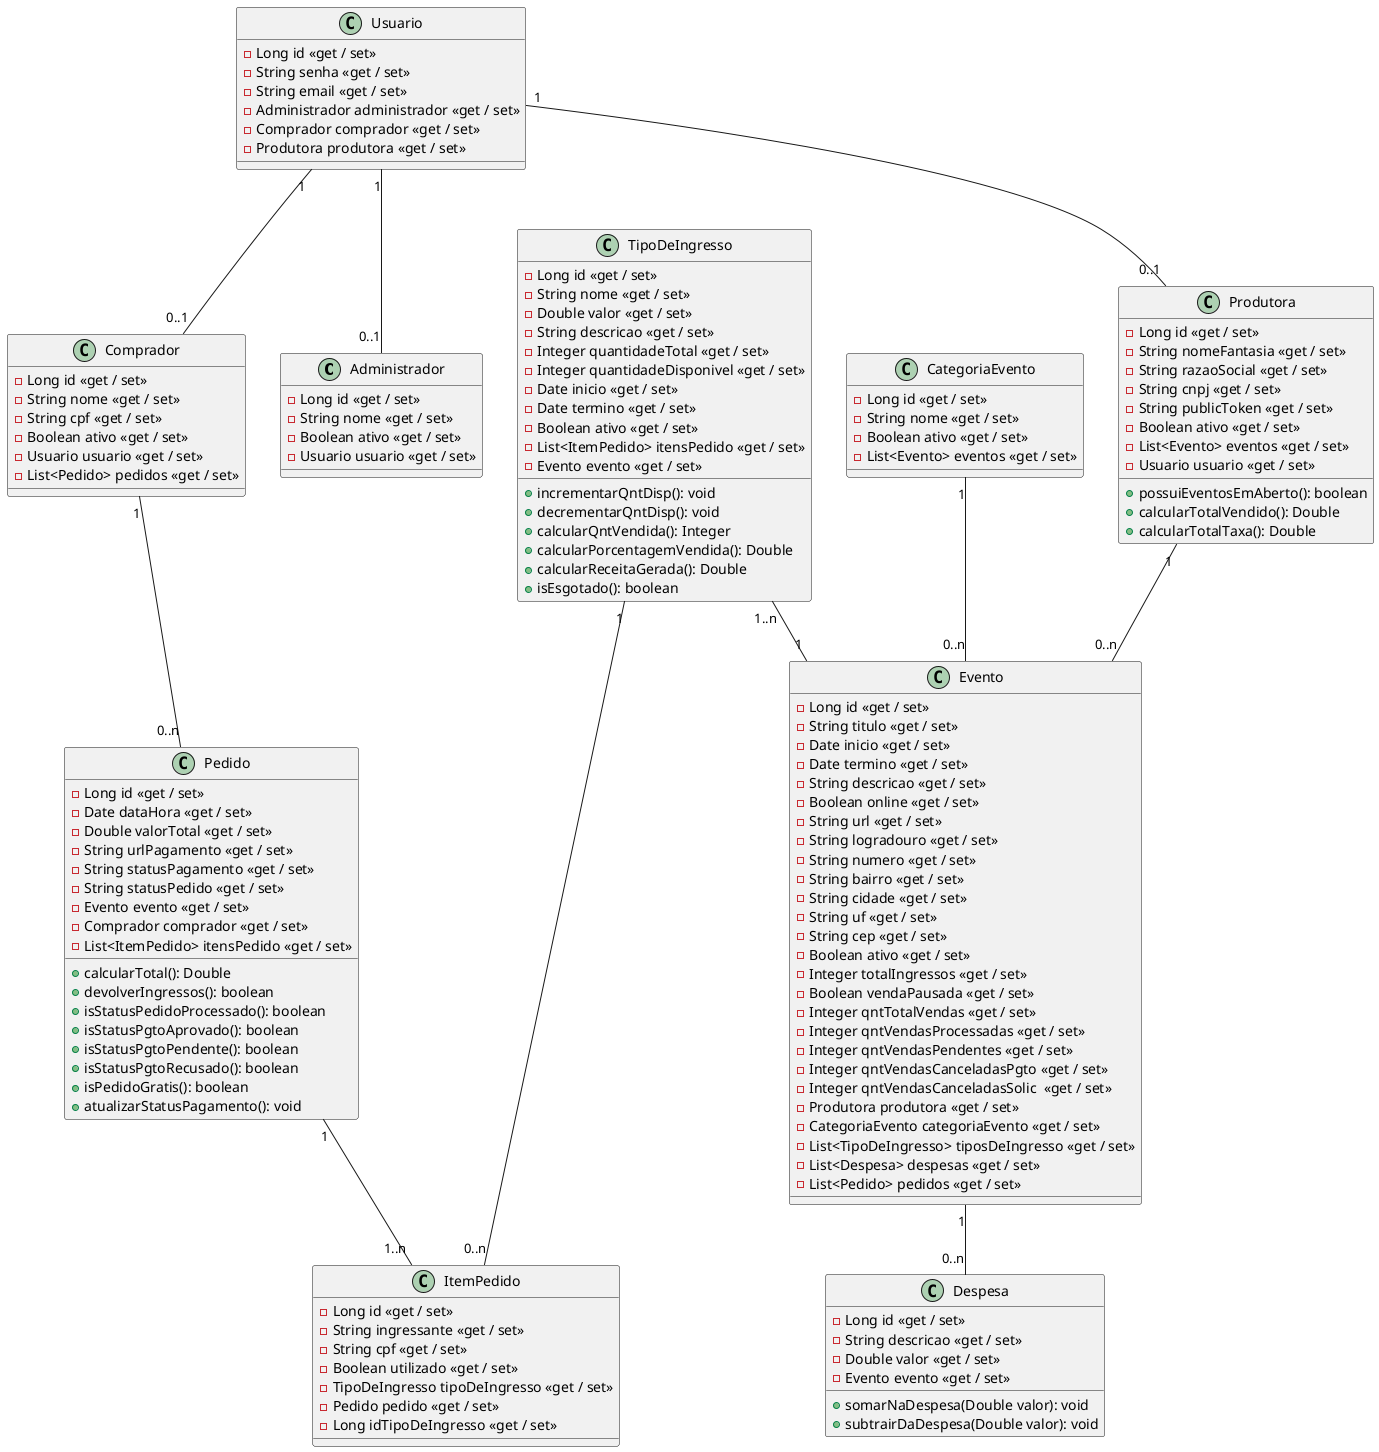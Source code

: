 @startuml Diagrama de Classes

class Administrador {
  - Long id <<get / set>>
  - String nome <<get / set>>
  - Boolean ativo <<get / set>>
  - Usuario usuario <<get / set>>
}

class CategoriaEvento {
  - Long id <<get / set>>
  - String nome <<get / set>>
  - Boolean ativo <<get / set>>
  - List<Evento> eventos <<get / set>>
}

class Comprador {
  - Long id <<get / set>>
  - String nome <<get / set>>
  - String cpf <<get / set>>
  - Boolean ativo <<get / set>>
  - Usuario usuario <<get / set>>
  - List<Pedido> pedidos <<get / set>>
}

class Despesa {
  - Long id <<get / set>>
  - String descricao <<get / set>>
  - Double valor <<get / set>>
  - Evento evento <<get / set>>

  + somarNaDespesa(Double valor): void
  + subtrairDaDespesa(Double valor): void
}

class Evento {
  - Long id <<get / set>>
  - String titulo <<get / set>>
  - Date inicio <<get / set>>
  - Date termino <<get / set>>
  - String descricao <<get / set>>
  - Boolean online <<get / set>>
  - String url <<get / set>>
  - String logradouro <<get / set>>
  - String numero <<get / set>>
  - String bairro <<get / set>>
  - String cidade <<get / set>>
  - String uf <<get / set>>
  - String cep <<get / set>>
  - Boolean ativo <<get / set>>
  - Integer totalIngressos <<get / set>>
  - Boolean vendaPausada <<get / set>>
  - Integer qntTotalVendas <<get / set>>
  - Integer qntVendasProcessadas <<get / set>>
  - Integer qntVendasPendentes <<get / set>>
  - Integer qntVendasCanceladasPgto <<get / set>>
  - Integer qntVendasCanceladasSolic  <<get / set>>
  - Produtora produtora <<get / set>>
  - CategoriaEvento categoriaEvento <<get / set>>
  - List<TipoDeIngresso> tiposDeIngresso <<get / set>>
  - List<Despesa> despesas <<get / set>>
  - List<Pedido> pedidos <<get / set>>
}

class ItemPedido {
  - Long id <<get / set>>
  - String ingressante <<get / set>>
  - String cpf <<get / set>>
  - Boolean utilizado <<get / set>>
  - TipoDeIngresso tipoDeIngresso <<get / set>>
  - Pedido pedido <<get / set>>
  - Long idTipoDeIngresso <<get / set>>
}

class Pedido {
  - Long id <<get / set>>
  - Date dataHora <<get / set>>
  - Double valorTotal <<get / set>>
  - String urlPagamento <<get / set>>
  - String statusPagamento <<get / set>>
  - String statusPedido <<get / set>>
  - Evento evento <<get / set>>
  - Comprador comprador <<get / set>>
  - List<ItemPedido> itensPedido <<get / set>>

  + calcularTotal(): Double
  + devolverIngressos(): boolean
  + isStatusPedidoProcessado(): boolean
  + isStatusPgtoAprovado(): boolean
  + isStatusPgtoPendente(): boolean
  + isStatusPgtoRecusado(): boolean
  + isPedidoGratis(): boolean
  + atualizarStatusPagamento(): void
}

class Produtora {
  - Long id <<get / set>>
  - String nomeFantasia <<get / set>>
  - String razaoSocial <<get / set>>
  - String cnpj <<get / set>>
  - String publicToken <<get / set>>
  - Boolean ativo <<get / set>>
  - List<Evento> eventos <<get / set>>
  - Usuario usuario <<get / set>>

  + possuiEventosEmAberto(): boolean
  + calcularTotalVendido(): Double
  + calcularTotalTaxa(): Double
}

class TipoDeIngresso {
  - Long id <<get / set>>
  - String nome <<get / set>>
  - Double valor <<get / set>>
  - String descricao <<get / set>>
  - Integer quantidadeTotal <<get / set>>
  - Integer quantidadeDisponivel <<get / set>>
  - Date inicio <<get / set>>
  - Date termino <<get / set>>
  - Boolean ativo <<get / set>>
  - List<ItemPedido> itensPedido <<get / set>>
  - Evento evento <<get / set>>

  + incrementarQntDisp(): void
  + decrementarQntDisp(): void
  + calcularQntVendida(): Integer
  + calcularPorcentagemVendida(): Double
  + calcularReceitaGerada(): Double
  + isEsgotado(): boolean
}

class Usuario {
  - Long id <<get / set>>
  - String senha <<get / set>>
  - String email <<get / set>>
  - Administrador administrador <<get / set>>
  - Comprador comprador <<get / set>>
  - Produtora produtora <<get / set>>
}

Usuario "1" -- "0..1" Administrador
Usuario "1" -- "0..1" Produtora
Usuario "1" -- "0..1" Comprador
Produtora "1" -- "0..n" Evento
CategoriaEvento "1" -- "0..n" Evento
Evento "1" -- "0..n" Despesa
TipoDeIngresso "1..n" -- "1" Evento
TipoDeIngresso "1" -- "0..n" ItemPedido
Pedido "1" -- "1..n" ItemPedido
Comprador "1" -- "0..n" Pedido

@enduml